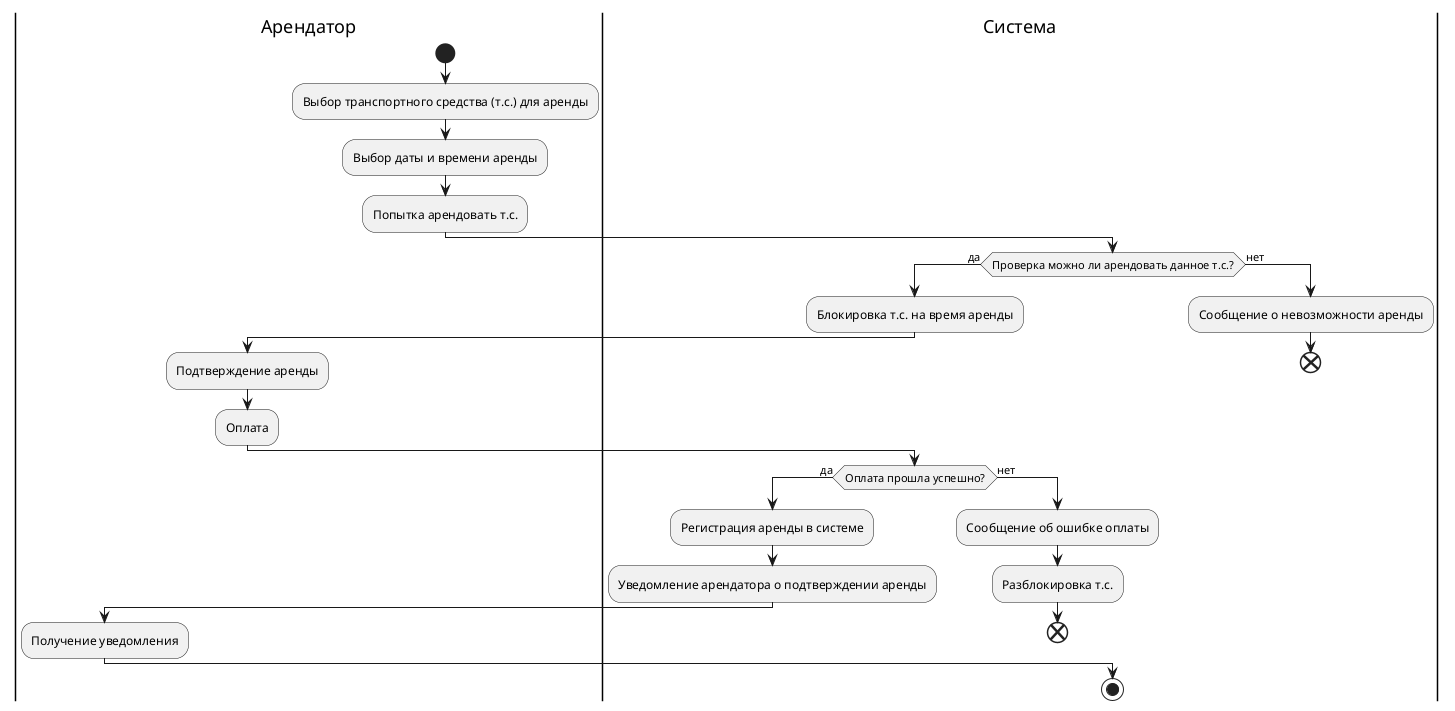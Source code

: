 @startuml Диаграмма активности
|Арендатор|
start
:Выбор транспортного средства (т.с.) для аренды;
:Выбор даты и времени аренды;
:Попытка арендовать т.с.;
|Система|
if (Проверка можно ли арендовать данное т.с.?) then (да)
    :Блокировка т.с. на время аренды;
    |Арендатор|
    :Подтверждение аренды;
    :Оплата;
    |Система|
    if (Оплата прошла успешно?) then (да)
        :Регистрация аренды в системе;
        :Уведомление арендатора о подтверждении аренды;
        |Арендатор|
        :Получение уведомления;
    else (нет)
        |Система|
        :Сообщение об ошибке оплаты;
        :Разблокировка т.с.;
        end
    endif
else (нет)
    :Сообщение о невозможности аренды;
    end
endif
stop

@enduml
